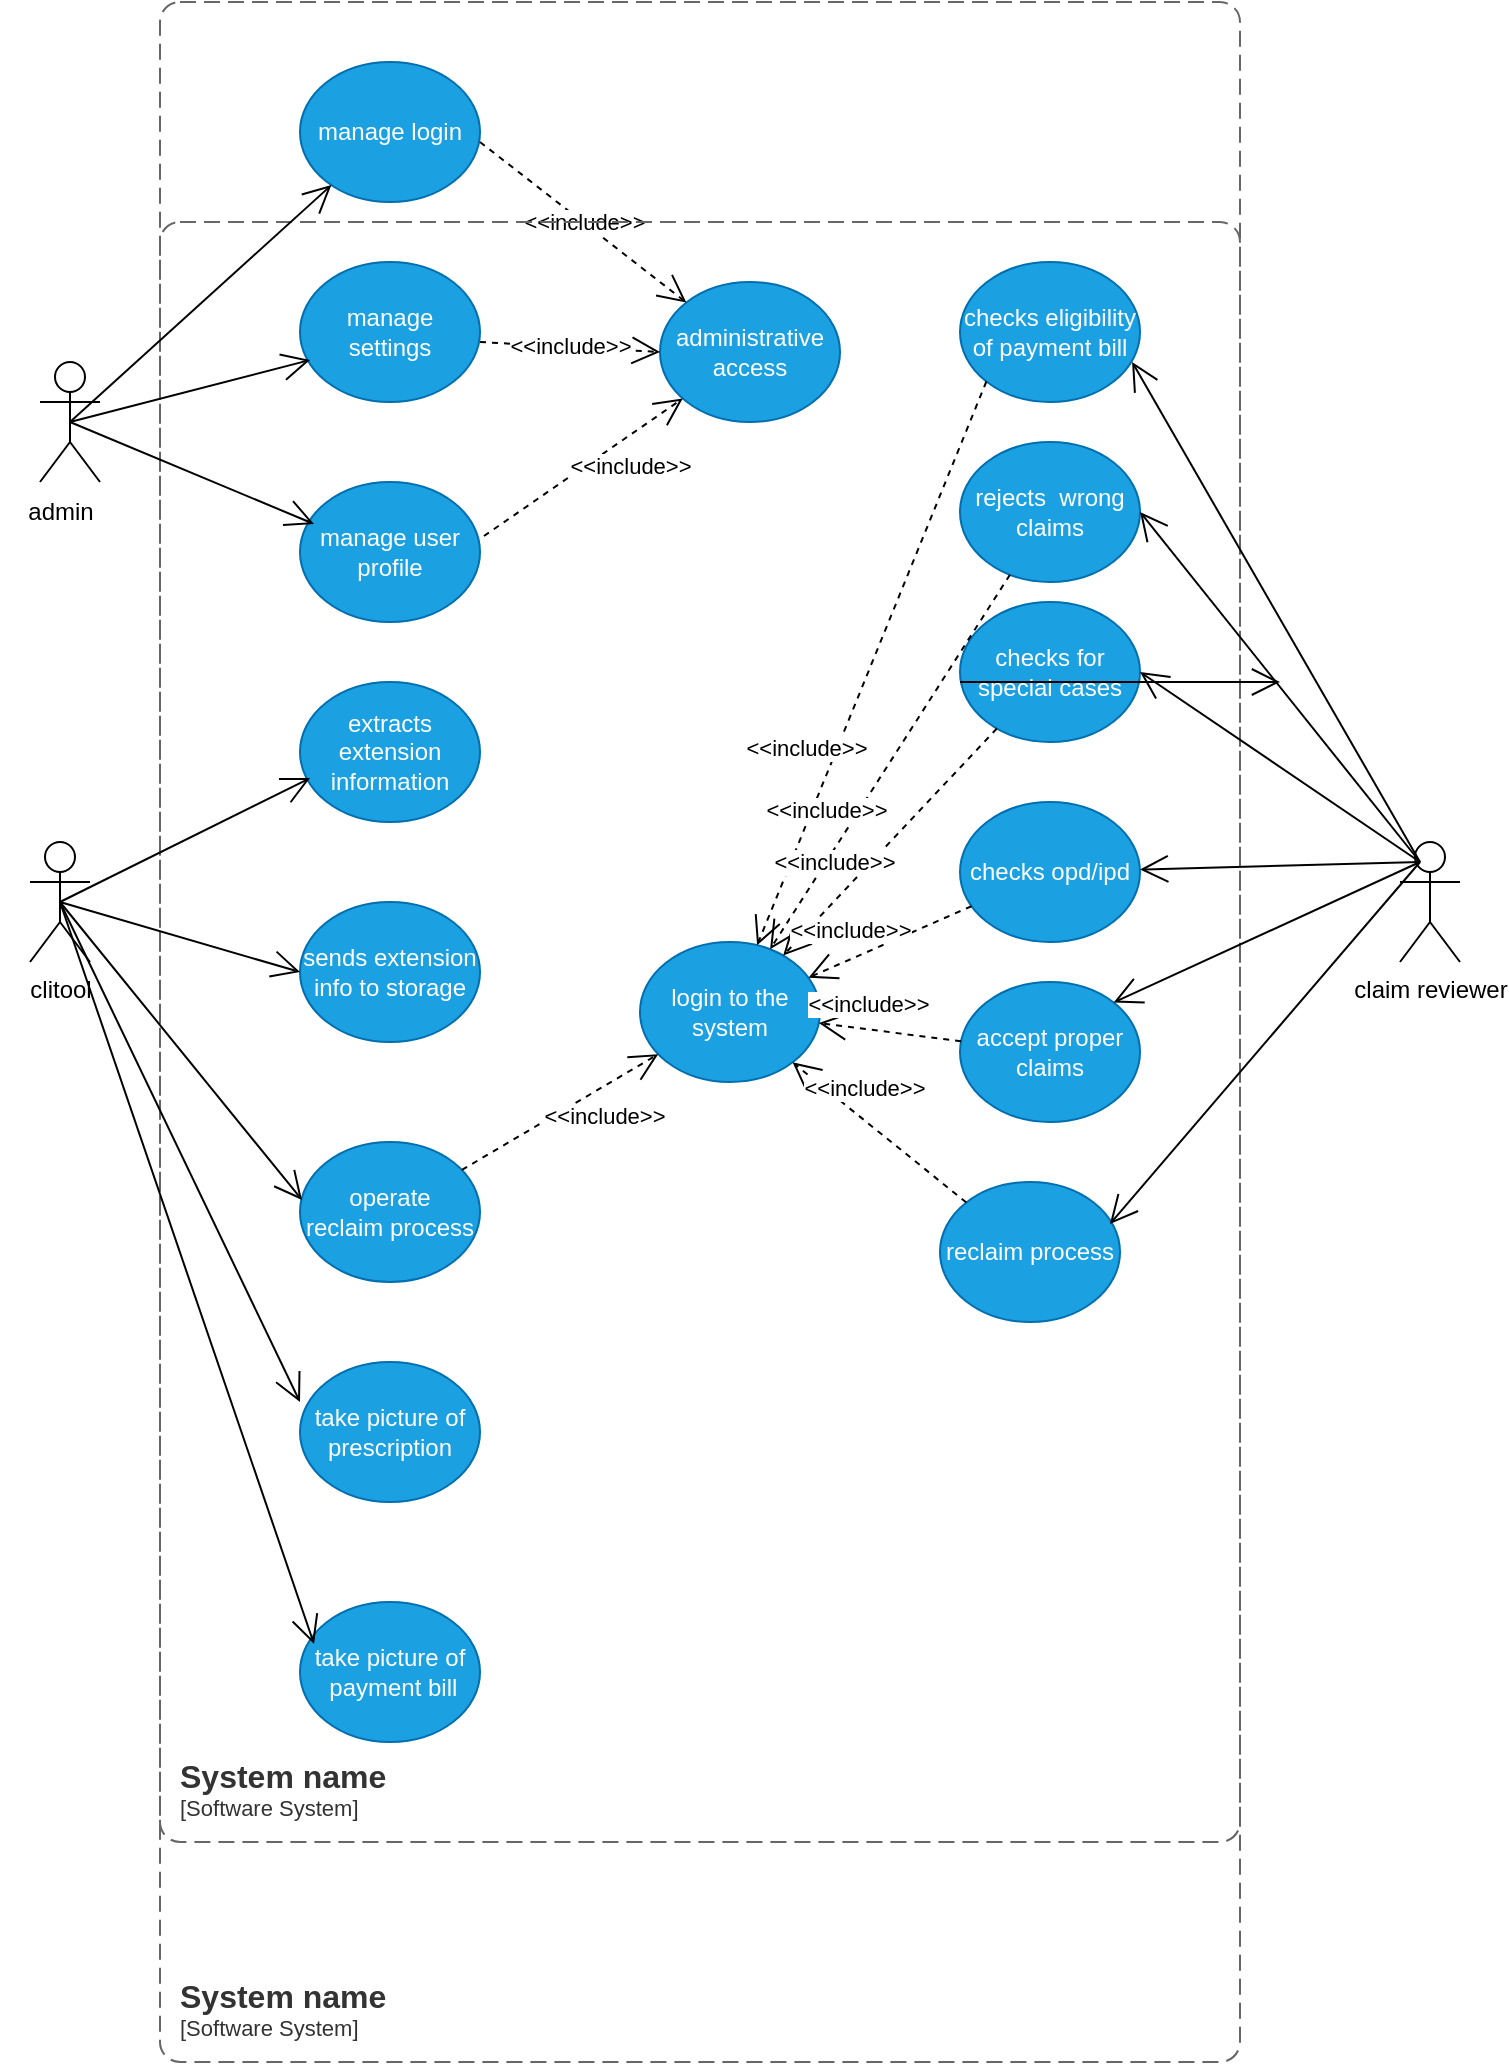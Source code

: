<mxfile version="22.1.11" type="github">
  <diagram name="Page-1" id="asdXsCJuXep6Mdy0VLY5">
    <mxGraphModel dx="1194" dy="1834" grid="1" gridSize="10" guides="1" tooltips="1" connect="1" arrows="1" fold="1" page="1" pageScale="1" pageWidth="827" pageHeight="1169" math="0" shadow="0">
      <root>
        <mxCell id="0" />
        <mxCell id="1" parent="0" />
        <object placeholders="1" c4Name="System name" c4Type="SystemScopeBoundary" c4Application="Software System" label="&lt;font style=&quot;font-size: 16px&quot;&gt;&lt;b&gt;&lt;div style=&quot;text-align: left&quot;&gt;%c4Name%&lt;/div&gt;&lt;/b&gt;&lt;/font&gt;&lt;div style=&quot;text-align: left&quot;&gt;[%c4Application%]&lt;/div&gt;" id="072egMJkrA73w8c8OgUd-2">
          <mxCell style="rounded=1;fontSize=11;whiteSpace=wrap;html=1;dashed=1;arcSize=20;fillColor=none;strokeColor=#666666;fontColor=#333333;labelBackgroundColor=none;align=left;verticalAlign=bottom;labelBorderColor=none;spacingTop=0;spacing=10;dashPattern=8 4;metaEdit=1;rotatable=0;perimeter=rectanglePerimeter;noLabel=0;labelPadding=0;allowArrows=0;connectable=0;expand=0;recursiveResize=0;editable=1;pointerEvents=0;absoluteArcSize=1;points=[[0.25,0,0],[0.5,0,0],[0.75,0,0],[1,0.25,0],[1,0.5,0],[1,0.75,0],[0.75,1,0],[0.5,1,0],[0.25,1,0],[0,0.75,0],[0,0.5,0],[0,0.25,0]];" parent="1" vertex="1">
            <mxGeometry x="140" y="-930" width="540" height="920" as="geometry" />
          </mxCell>
        </object>
        <mxCell id="072egMJkrA73w8c8OgUd-3" value="" style="shape=umlActor;verticalLabelPosition=bottom;verticalAlign=top;html=1;" parent="1" vertex="1">
          <mxGeometry x="80" y="-750" width="30" height="60" as="geometry" />
        </mxCell>
        <mxCell id="072egMJkrA73w8c8OgUd-6" value="admin" style="text;html=1;align=center;verticalAlign=middle;resizable=0;points=[];autosize=1;strokeColor=none;fillColor=none;" parent="1" vertex="1">
          <mxGeometry x="60" y="-690" width="60" height="30" as="geometry" />
        </mxCell>
        <mxCell id="072egMJkrA73w8c8OgUd-8" value="clitool" style="shape=umlActor;verticalLabelPosition=bottom;verticalAlign=top;html=1;" parent="1" vertex="1">
          <mxGeometry x="75" y="-510" width="30" height="60" as="geometry" />
        </mxCell>
        <mxCell id="072egMJkrA73w8c8OgUd-10" value="claim reviewer" style="shape=umlActor;verticalLabelPosition=bottom;verticalAlign=top;html=1;" parent="1" vertex="1">
          <mxGeometry x="760" y="-510" width="30" height="60" as="geometry" />
        </mxCell>
        <mxCell id="072egMJkrA73w8c8OgUd-14" value="manage settings" style="ellipse;whiteSpace=wrap;html=1;fillColor=#1ba1e2;fontColor=#ffffff;strokeColor=#006EAF;" parent="1" vertex="1">
          <mxGeometry x="210" y="-800" width="90" height="70" as="geometry" />
        </mxCell>
        <mxCell id="072egMJkrA73w8c8OgUd-17" value="manage user profile" style="ellipse;whiteSpace=wrap;html=1;fillColor=#1ba1e2;fontColor=#ffffff;strokeColor=#006EAF;" parent="1" vertex="1">
          <mxGeometry x="210" y="-690" width="90" height="70" as="geometry" />
        </mxCell>
        <mxCell id="072egMJkrA73w8c8OgUd-19" value="manage login" style="ellipse;whiteSpace=wrap;html=1;fillColor=#1ba1e2;fontColor=#ffffff;strokeColor=#006EAF;" parent="1" vertex="1">
          <mxGeometry x="210" y="-900" width="90" height="70" as="geometry" />
        </mxCell>
        <mxCell id="072egMJkrA73w8c8OgUd-40" value="take picture of prescription" style="ellipse;whiteSpace=wrap;html=1;fillColor=#1ba1e2;fontColor=#ffffff;strokeColor=#006EAF;" parent="1" vertex="1">
          <mxGeometry x="210" y="-250" width="90" height="70" as="geometry" />
        </mxCell>
        <mxCell id="072egMJkrA73w8c8OgUd-42" value="extracts extension information" style="ellipse;whiteSpace=wrap;html=1;fillColor=#1ba1e2;fontColor=#ffffff;strokeColor=#006EAF;" parent="1" vertex="1">
          <mxGeometry x="210" y="-590" width="90" height="70" as="geometry" />
        </mxCell>
        <mxCell id="072egMJkrA73w8c8OgUd-44" value="take picture of &amp;nbsp;payment bill" style="ellipse;whiteSpace=wrap;html=1;fillColor=#1ba1e2;fontColor=#ffffff;strokeColor=#006EAF;" parent="1" vertex="1">
          <mxGeometry x="210" y="-130" width="90" height="70" as="geometry" />
        </mxCell>
        <mxCell id="072egMJkrA73w8c8OgUd-45" value="operate&lt;br&gt;reclaim process" style="ellipse;whiteSpace=wrap;html=1;fillColor=#1ba1e2;fontColor=#ffffff;strokeColor=#006EAF;" parent="1" vertex="1">
          <mxGeometry x="210" y="-360" width="90" height="70" as="geometry" />
        </mxCell>
        <mxCell id="072egMJkrA73w8c8OgUd-46" value="sends extension info to storage" style="ellipse;whiteSpace=wrap;html=1;fillColor=#1ba1e2;fontColor=#ffffff;strokeColor=#006EAF;" parent="1" vertex="1">
          <mxGeometry x="210" y="-480" width="90" height="70" as="geometry" />
        </mxCell>
        <mxCell id="072egMJkrA73w8c8OgUd-47" value="login to the system" style="ellipse;whiteSpace=wrap;html=1;fillColor=#1ba1e2;fontColor=#ffffff;strokeColor=#006EAF;" parent="1" vertex="1">
          <mxGeometry x="380" y="-460" width="90" height="70" as="geometry" />
        </mxCell>
        <mxCell id="072egMJkrA73w8c8OgUd-52" value="checks opd/ipd" style="ellipse;whiteSpace=wrap;html=1;fillColor=#1ba1e2;fontColor=#ffffff;strokeColor=#006EAF;" parent="1" vertex="1">
          <mxGeometry x="540" y="-530" width="90" height="70" as="geometry" />
        </mxCell>
        <mxCell id="072egMJkrA73w8c8OgUd-53" value="checks eligibility of payment bill" style="ellipse;whiteSpace=wrap;html=1;fillColor=#1ba1e2;fontColor=#ffffff;strokeColor=#006EAF;" parent="1" vertex="1">
          <mxGeometry x="540" y="-800" width="90" height="70" as="geometry" />
        </mxCell>
        <mxCell id="072egMJkrA73w8c8OgUd-56" value="administrative access" style="ellipse;whiteSpace=wrap;html=1;fillColor=#1ba1e2;fontColor=#ffffff;strokeColor=#006EAF;" parent="1" vertex="1">
          <mxGeometry x="390" y="-790" width="90" height="70" as="geometry" />
        </mxCell>
        <mxCell id="072egMJkrA73w8c8OgUd-57" value="rejects &amp;nbsp;wrong claims" style="ellipse;whiteSpace=wrap;html=1;fillColor=#1ba1e2;fontColor=#ffffff;strokeColor=#006EAF;" parent="1" vertex="1">
          <mxGeometry x="540" y="-710" width="90" height="70" as="geometry" />
        </mxCell>
        <mxCell id="072egMJkrA73w8c8OgUd-59" value="accept proper claims" style="ellipse;whiteSpace=wrap;html=1;fillColor=#1ba1e2;fontColor=#ffffff;strokeColor=#006EAF;" parent="1" vertex="1">
          <mxGeometry x="540" y="-440" width="90" height="70" as="geometry" />
        </mxCell>
        <mxCell id="072egMJkrA73w8c8OgUd-60" value="checks for special cases" style="ellipse;whiteSpace=wrap;html=1;fillColor=#1ba1e2;fontColor=#ffffff;strokeColor=#006EAF;" parent="1" vertex="1">
          <mxGeometry x="540" y="-630" width="90" height="70" as="geometry" />
        </mxCell>
        <mxCell id="OgfPBMYsdwXi1MxrWJIx-4" value="reclaim process" style="ellipse;whiteSpace=wrap;html=1;fillColor=#1ba1e2;fontColor=#ffffff;strokeColor=#006EAF;" parent="1" vertex="1">
          <mxGeometry x="530" y="-340" width="90" height="70" as="geometry" />
        </mxCell>
        <mxCell id="OgfPBMYsdwXi1MxrWJIx-17" value="&amp;lt;&amp;lt;include&amp;gt;&amp;gt;" style="endArrow=open;endSize=12;dashed=1;html=1;rounded=0;" parent="1" target="072egMJkrA73w8c8OgUd-56" edge="1">
          <mxGeometry width="160" relative="1" as="geometry">
            <mxPoint x="300" y="-860" as="sourcePoint" />
            <mxPoint x="460" y="-860" as="targetPoint" />
          </mxGeometry>
        </mxCell>
        <mxCell id="OgfPBMYsdwXi1MxrWJIx-18" value="&amp;lt;&amp;lt;include&amp;gt;&amp;gt;" style="endArrow=open;endSize=12;dashed=1;html=1;rounded=0;entryX=0;entryY=0.5;entryDx=0;entryDy=0;" parent="1" target="072egMJkrA73w8c8OgUd-56" edge="1">
          <mxGeometry width="160" relative="1" as="geometry">
            <mxPoint x="300" y="-760" as="sourcePoint" />
            <mxPoint x="403" y="-680" as="targetPoint" />
          </mxGeometry>
        </mxCell>
        <mxCell id="OgfPBMYsdwXi1MxrWJIx-20" value="&amp;lt;&amp;lt;include&amp;gt;&amp;gt;" style="endArrow=open;endSize=12;dashed=1;html=1;rounded=0;exitX=1.022;exitY=0.386;exitDx=0;exitDy=0;exitPerimeter=0;" parent="1" source="072egMJkrA73w8c8OgUd-17" target="072egMJkrA73w8c8OgUd-56" edge="1">
          <mxGeometry x="0.336" y="-13" width="160" relative="1" as="geometry">
            <mxPoint x="310" y="-660" as="sourcePoint" />
            <mxPoint x="410" y="-720" as="targetPoint" />
            <mxPoint x="-1" as="offset" />
          </mxGeometry>
        </mxCell>
        <mxCell id="OgfPBMYsdwXi1MxrWJIx-21" value="" style="endArrow=open;endFill=1;endSize=12;html=1;rounded=0;entryX=0;entryY=0.5;entryDx=0;entryDy=0;" parent="1" target="072egMJkrA73w8c8OgUd-46" edge="1">
          <mxGeometry width="160" relative="1" as="geometry">
            <mxPoint x="90" y="-480" as="sourcePoint" />
            <mxPoint x="250" y="-480" as="targetPoint" />
          </mxGeometry>
        </mxCell>
        <object placeholders="1" c4Name="System name" c4Type="SystemScopeBoundary" c4Application="Software System" label="&lt;font style=&quot;font-size: 16px&quot;&gt;&lt;b&gt;&lt;div style=&quot;text-align: left&quot;&gt;%c4Name%&lt;/div&gt;&lt;/b&gt;&lt;/font&gt;&lt;div style=&quot;text-align: left&quot;&gt;[%c4Application%]&lt;/div&gt;" id="OgfPBMYsdwXi1MxrWJIx-22">
          <mxCell style="rounded=1;fontSize=11;whiteSpace=wrap;html=1;dashed=1;arcSize=20;fillColor=none;strokeColor=#666666;fontColor=#333333;labelBackgroundColor=none;align=left;verticalAlign=bottom;labelBorderColor=none;spacingTop=0;spacing=10;dashPattern=8 4;metaEdit=1;rotatable=0;perimeter=rectanglePerimeter;noLabel=0;labelPadding=0;allowArrows=0;connectable=0;expand=0;recursiveResize=0;editable=1;pointerEvents=0;absoluteArcSize=1;points=[[0.25,0,0],[0.5,0,0],[0.75,0,0],[1,0.25,0],[1,0.5,0],[1,0.75,0],[0.75,1,0],[0.5,1,0],[0.25,1,0],[0,0.75,0],[0,0.5,0],[0,0.25,0]];" parent="1" vertex="1">
            <mxGeometry x="140" y="-820" width="540" height="920" as="geometry" />
          </mxCell>
        </object>
        <mxCell id="OgfPBMYsdwXi1MxrWJIx-24" value="" style="endArrow=open;endFill=1;endSize=12;html=1;rounded=0;entryX=0.011;entryY=0.414;entryDx=0;entryDy=0;entryPerimeter=0;" parent="1" target="072egMJkrA73w8c8OgUd-45" edge="1">
          <mxGeometry width="160" relative="1" as="geometry">
            <mxPoint x="90" y="-480" as="sourcePoint" />
            <mxPoint x="250" y="-480" as="targetPoint" />
          </mxGeometry>
        </mxCell>
        <mxCell id="OgfPBMYsdwXi1MxrWJIx-25" value="" style="endArrow=open;endFill=1;endSize=12;html=1;rounded=0;entryX=0;entryY=0.286;entryDx=0;entryDy=0;entryPerimeter=0;" parent="1" target="072egMJkrA73w8c8OgUd-40" edge="1">
          <mxGeometry width="160" relative="1" as="geometry">
            <mxPoint x="90" y="-480" as="sourcePoint" />
            <mxPoint x="250" y="-480" as="targetPoint" />
          </mxGeometry>
        </mxCell>
        <mxCell id="OgfPBMYsdwXi1MxrWJIx-26" value="" style="endArrow=open;endFill=1;endSize=12;html=1;rounded=0;entryX=0.078;entryY=0.3;entryDx=0;entryDy=0;entryPerimeter=0;" parent="1" target="072egMJkrA73w8c8OgUd-44" edge="1">
          <mxGeometry width="160" relative="1" as="geometry">
            <mxPoint x="90" y="-480" as="sourcePoint" />
            <mxPoint x="250" y="-480" as="targetPoint" />
          </mxGeometry>
        </mxCell>
        <mxCell id="OgfPBMYsdwXi1MxrWJIx-27" value="" style="endArrow=open;endFill=1;endSize=12;html=1;rounded=0;entryX=0.056;entryY=0.686;entryDx=0;entryDy=0;entryPerimeter=0;" parent="1" target="072egMJkrA73w8c8OgUd-42" edge="1">
          <mxGeometry width="160" relative="1" as="geometry">
            <mxPoint x="90" y="-480" as="sourcePoint" />
            <mxPoint x="250" y="-480" as="targetPoint" />
          </mxGeometry>
        </mxCell>
        <mxCell id="OgfPBMYsdwXi1MxrWJIx-30" value="" style="endArrow=open;endFill=1;endSize=12;html=1;rounded=0;entryX=0.056;entryY=0.7;entryDx=0;entryDy=0;entryPerimeter=0;exitX=0.5;exitY=0.5;exitDx=0;exitDy=0;exitPerimeter=0;" parent="1" source="072egMJkrA73w8c8OgUd-3" target="072egMJkrA73w8c8OgUd-14" edge="1">
          <mxGeometry width="160" relative="1" as="geometry">
            <mxPoint x="100" y="-720" as="sourcePoint" />
            <mxPoint x="260" y="-720" as="targetPoint" />
          </mxGeometry>
        </mxCell>
        <mxCell id="OgfPBMYsdwXi1MxrWJIx-31" value="" style="endArrow=open;endFill=1;endSize=12;html=1;rounded=0;exitX=0.5;exitY=0.5;exitDx=0;exitDy=0;exitPerimeter=0;" parent="1" source="072egMJkrA73w8c8OgUd-3" target="072egMJkrA73w8c8OgUd-19" edge="1">
          <mxGeometry width="160" relative="1" as="geometry">
            <mxPoint x="100" y="-720" as="sourcePoint" />
            <mxPoint x="260" y="-720" as="targetPoint" />
          </mxGeometry>
        </mxCell>
        <mxCell id="OgfPBMYsdwXi1MxrWJIx-32" value="" style="endArrow=open;endFill=1;endSize=12;html=1;rounded=0;entryX=0.078;entryY=0.3;entryDx=0;entryDy=0;entryPerimeter=0;exitX=0.5;exitY=0.5;exitDx=0;exitDy=0;exitPerimeter=0;" parent="1" source="072egMJkrA73w8c8OgUd-3" target="072egMJkrA73w8c8OgUd-17" edge="1">
          <mxGeometry width="160" relative="1" as="geometry">
            <mxPoint x="100" y="-720" as="sourcePoint" />
            <mxPoint x="260" y="-720" as="targetPoint" />
          </mxGeometry>
        </mxCell>
        <mxCell id="OgfPBMYsdwXi1MxrWJIx-35" value="" style="endArrow=open;endFill=1;endSize=12;html=1;rounded=0;entryX=0.956;entryY=0.714;entryDx=0;entryDy=0;entryPerimeter=0;" parent="1" target="072egMJkrA73w8c8OgUd-53" edge="1">
          <mxGeometry width="160" relative="1" as="geometry">
            <mxPoint x="770" y="-500" as="sourcePoint" />
            <mxPoint x="930" y="-500" as="targetPoint" />
          </mxGeometry>
        </mxCell>
        <mxCell id="OgfPBMYsdwXi1MxrWJIx-36" value="" style="endArrow=open;endFill=1;endSize=12;html=1;rounded=0;entryX=1;entryY=0.5;entryDx=0;entryDy=0;" parent="1" target="072egMJkrA73w8c8OgUd-57" edge="1">
          <mxGeometry width="160" relative="1" as="geometry">
            <mxPoint x="770" y="-500" as="sourcePoint" />
            <mxPoint x="930" y="-500" as="targetPoint" />
          </mxGeometry>
        </mxCell>
        <mxCell id="OgfPBMYsdwXi1MxrWJIx-37" value="" style="endArrow=open;endFill=1;endSize=12;html=1;rounded=0;entryX=1;entryY=0.5;entryDx=0;entryDy=0;" parent="1" target="072egMJkrA73w8c8OgUd-60" edge="1">
          <mxGeometry width="160" relative="1" as="geometry">
            <mxPoint x="770" y="-500" as="sourcePoint" />
            <mxPoint x="930" y="-500" as="targetPoint" />
          </mxGeometry>
        </mxCell>
        <mxCell id="OgfPBMYsdwXi1MxrWJIx-39" value="" style="endArrow=open;endFill=1;endSize=12;html=1;rounded=0;" parent="1" target="072egMJkrA73w8c8OgUd-52" edge="1">
          <mxGeometry width="160" relative="1" as="geometry">
            <mxPoint x="770" y="-500" as="sourcePoint" />
            <mxPoint x="930" y="-500" as="targetPoint" />
          </mxGeometry>
        </mxCell>
        <mxCell id="OgfPBMYsdwXi1MxrWJIx-40" value="" style="endArrow=open;endFill=1;endSize=12;html=1;rounded=0;entryX=1;entryY=0;entryDx=0;entryDy=0;" parent="1" target="072egMJkrA73w8c8OgUd-59" edge="1">
          <mxGeometry width="160" relative="1" as="geometry">
            <mxPoint x="770" y="-500" as="sourcePoint" />
            <mxPoint x="930" y="-500" as="targetPoint" />
          </mxGeometry>
        </mxCell>
        <mxCell id="OgfPBMYsdwXi1MxrWJIx-41" value="" style="endArrow=open;endFill=1;endSize=12;html=1;rounded=0;entryX=0.944;entryY=0.3;entryDx=0;entryDy=0;entryPerimeter=0;" parent="1" target="OgfPBMYsdwXi1MxrWJIx-4" edge="1">
          <mxGeometry width="160" relative="1" as="geometry">
            <mxPoint x="770" y="-500" as="sourcePoint" />
            <mxPoint x="930" y="-500" as="targetPoint" />
          </mxGeometry>
        </mxCell>
        <mxCell id="OgfPBMYsdwXi1MxrWJIx-46" value="&amp;lt;&amp;lt;include&amp;gt;&amp;gt;" style="endArrow=open;endSize=12;dashed=1;html=1;rounded=0;" parent="1" source="072egMJkrA73w8c8OgUd-45" target="072egMJkrA73w8c8OgUd-47" edge="1">
          <mxGeometry x="0.336" y="-13" width="160" relative="1" as="geometry">
            <mxPoint x="290.02" y="-340.02" as="sourcePoint" />
            <mxPoint x="398.02" y="-397.02" as="targetPoint" />
            <mxPoint x="-1" as="offset" />
          </mxGeometry>
        </mxCell>
        <mxCell id="w0H-b2gGFoOkaLcXvgc3-1" value="" style="endArrow=open;endFill=1;endSize=12;html=1;rounded=0;" parent="1" edge="1">
          <mxGeometry width="160" relative="1" as="geometry">
            <mxPoint x="540" y="-590" as="sourcePoint" />
            <mxPoint x="700" y="-590" as="targetPoint" />
          </mxGeometry>
        </mxCell>
        <mxCell id="w0H-b2gGFoOkaLcXvgc3-9" value="&amp;lt;&amp;lt;include&amp;gt;&amp;gt;" style="endArrow=open;endSize=12;dashed=1;html=1;rounded=0;exitX=0;exitY=1;exitDx=0;exitDy=0;" parent="1" source="072egMJkrA73w8c8OgUd-53" target="072egMJkrA73w8c8OgUd-47" edge="1">
          <mxGeometry x="0.336" y="-13" width="160" relative="1" as="geometry">
            <mxPoint x="540.18" y="-772.03" as="sourcePoint" />
            <mxPoint x="638.18" y="-830.03" as="targetPoint" />
            <mxPoint x="-1" as="offset" />
          </mxGeometry>
        </mxCell>
        <mxCell id="w0H-b2gGFoOkaLcXvgc3-11" value="&amp;lt;&amp;lt;include&amp;gt;&amp;gt;" style="endArrow=open;endSize=12;dashed=1;html=1;rounded=0;" parent="1" source="072egMJkrA73w8c8OgUd-57" target="072egMJkrA73w8c8OgUd-47" edge="1">
          <mxGeometry x="0.336" y="-13" width="160" relative="1" as="geometry">
            <mxPoint x="540.18" y="-772.03" as="sourcePoint" />
            <mxPoint x="638.18" y="-830.03" as="targetPoint" />
            <mxPoint x="-1" as="offset" />
          </mxGeometry>
        </mxCell>
        <mxCell id="w0H-b2gGFoOkaLcXvgc3-12" value="&amp;lt;&amp;lt;include&amp;gt;&amp;gt;" style="endArrow=open;endSize=12;dashed=1;html=1;rounded=0;" parent="1" source="072egMJkrA73w8c8OgUd-60" target="072egMJkrA73w8c8OgUd-47" edge="1">
          <mxGeometry x="0.336" y="-13" width="160" relative="1" as="geometry">
            <mxPoint x="540.18" y="-772.03" as="sourcePoint" />
            <mxPoint x="638.18" y="-830.03" as="targetPoint" />
            <mxPoint x="-1" as="offset" />
          </mxGeometry>
        </mxCell>
        <mxCell id="w0H-b2gGFoOkaLcXvgc3-13" value="&amp;lt;&amp;lt;include&amp;gt;&amp;gt;" style="endArrow=open;endSize=12;dashed=1;html=1;rounded=0;" parent="1" source="072egMJkrA73w8c8OgUd-52" target="072egMJkrA73w8c8OgUd-47" edge="1">
          <mxGeometry x="0.336" y="-13" width="160" relative="1" as="geometry">
            <mxPoint x="540.18" y="-772.03" as="sourcePoint" />
            <mxPoint x="638.18" y="-830.03" as="targetPoint" />
            <mxPoint x="-1" as="offset" />
          </mxGeometry>
        </mxCell>
        <mxCell id="w0H-b2gGFoOkaLcXvgc3-14" value="&amp;lt;&amp;lt;include&amp;gt;&amp;gt;" style="endArrow=open;endSize=12;dashed=1;html=1;rounded=0;" parent="1" source="072egMJkrA73w8c8OgUd-59" target="072egMJkrA73w8c8OgUd-47" edge="1">
          <mxGeometry x="0.336" y="-13" width="160" relative="1" as="geometry">
            <mxPoint x="540.18" y="-772.03" as="sourcePoint" />
            <mxPoint x="638.18" y="-830.03" as="targetPoint" />
            <mxPoint x="-1" as="offset" />
          </mxGeometry>
        </mxCell>
        <mxCell id="w0H-b2gGFoOkaLcXvgc3-15" value="&amp;lt;&amp;lt;include&amp;gt;&amp;gt;" style="endArrow=open;endSize=12;dashed=1;html=1;rounded=0;exitX=0;exitY=0;exitDx=0;exitDy=0;" parent="1" source="OgfPBMYsdwXi1MxrWJIx-4" target="072egMJkrA73w8c8OgUd-47" edge="1">
          <mxGeometry x="0.336" y="-13" width="160" relative="1" as="geometry">
            <mxPoint x="540.18" y="-772.03" as="sourcePoint" />
            <mxPoint x="638.18" y="-830.03" as="targetPoint" />
            <mxPoint x="-1" as="offset" />
          </mxGeometry>
        </mxCell>
      </root>
    </mxGraphModel>
  </diagram>
</mxfile>
